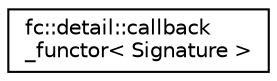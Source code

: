 digraph "Graphical Class Hierarchy"
{
  edge [fontname="Helvetica",fontsize="10",labelfontname="Helvetica",labelfontsize="10"];
  node [fontname="Helvetica",fontsize="10",shape=record];
  rankdir="LR";
  Node0 [label="fc::detail::callback\l_functor\< Signature \>",height=0.2,width=0.4,color="black", fillcolor="white", style="filled",URL="$classfc_1_1detail_1_1callback__functor.html"];
}
